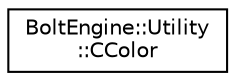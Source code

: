 digraph "Graphical Class Hierarchy"
{
  edge [fontname="Helvetica",fontsize="10",labelfontname="Helvetica",labelfontsize="10"];
  node [fontname="Helvetica",fontsize="10",shape=record];
  rankdir="LR";
  Node1 [label="BoltEngine::Utility\l::CColor",height=0.2,width=0.4,color="black", fillcolor="white", style="filled",URL="$class_bolt_engine_1_1_utility_1_1_c_color.html"];
}

